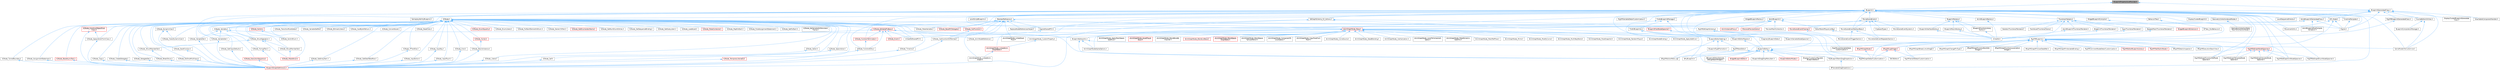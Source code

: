 digraph "BlueprintPropertyGuidProvider.h"
{
 // INTERACTIVE_SVG=YES
 // LATEX_PDF_SIZE
  bgcolor="transparent";
  edge [fontname=Helvetica,fontsize=10,labelfontname=Helvetica,labelfontsize=10];
  node [fontname=Helvetica,fontsize=10,shape=box,height=0.2,width=0.4];
  Node1 [id="Node000001",label="BlueprintPropertyGuidProvider.h",height=0.2,width=0.4,color="gray40", fillcolor="grey60", style="filled", fontcolor="black",tooltip=" "];
  Node1 -> Node2 [id="edge1_Node000001_Node000002",dir="back",color="steelblue1",style="solid",tooltip=" "];
  Node2 [id="Node000002",label="Blueprint.h",height=0.2,width=0.4,color="grey40", fillcolor="white", style="filled",URL="$d8/d4d/Blueprint_8h.html",tooltip=" "];
  Node2 -> Node3 [id="edge2_Node000002_Node000003",dir="back",color="steelblue1",style="solid",tooltip=" "];
  Node3 [id="Node000003",label="AnimBlueprint.h",height=0.2,width=0.4,color="grey40", fillcolor="white", style="filled",URL="$dc/d30/AnimBlueprint_8h.html",tooltip=" "];
  Node3 -> Node4 [id="edge3_Node000003_Node000004",dir="back",color="steelblue1",style="solid",tooltip=" "];
  Node4 [id="Node000004",label="AnimGraphNode_Base.h",height=0.2,width=0.4,color="red", fillcolor="#FFF0F0", style="filled",URL="$d0/dfb/AnimGraphNode__Base_8h.html",tooltip=" "];
  Node4 -> Node5 [id="edge4_Node000004_Node000005",dir="back",color="steelblue1",style="solid",tooltip=" "];
  Node5 [id="Node000005",label="AnimGraphNodeAlphaOptions.h",height=0.2,width=0.4,color="grey40", fillcolor="white", style="filled",URL="$d6/df6/AnimGraphNodeAlphaOptions_8h.html",tooltip=" "];
  Node4 -> Node6 [id="edge5_Node000004_Node000006",dir="back",color="steelblue1",style="solid",tooltip=" "];
  Node6 [id="Node000006",label="AnimGraphNodeBinding.h",height=0.2,width=0.4,color="grey40", fillcolor="white", style="filled",URL="$d6/d3b/AnimGraphNodeBinding_8h.html",tooltip=" "];
  Node4 -> Node7 [id="edge6_Node000004_Node000007",dir="back",color="steelblue1",style="solid",tooltip=" "];
  Node7 [id="Node000007",label="AnimGraphNode_ApplyAdditive.h",height=0.2,width=0.4,color="grey40", fillcolor="white", style="filled",URL="$da/d67/AnimGraphNode__ApplyAdditive_8h.html",tooltip=" "];
  Node4 -> Node8 [id="edge7_Node000004_Node000008",dir="back",color="steelblue1",style="solid",tooltip=" "];
  Node8 [id="Node000008",label="AnimGraphNode_ApplyMeshSpace\lAdditive.h",height=0.2,width=0.4,color="grey40", fillcolor="white", style="filled",URL="$dd/dc4/AnimGraphNode__ApplyMeshSpaceAdditive_8h.html",tooltip=" "];
  Node4 -> Node9 [id="edge8_Node000004_Node000009",dir="back",color="steelblue1",style="solid",tooltip=" "];
  Node9 [id="Node000009",label="AnimGraphNode_AssetPlayer\lBase.h",height=0.2,width=0.4,color="red", fillcolor="#FFF0F0", style="filled",URL="$d1/d4f/AnimGraphNode__AssetPlayerBase_8h.html",tooltip=" "];
  Node4 -> Node21 [id="edge9_Node000004_Node000021",dir="back",color="steelblue1",style="solid",tooltip=" "];
  Node21 [id="Node000021",label="AnimGraphNode_BlendBoneBy\lChannel.h",height=0.2,width=0.4,color="grey40", fillcolor="white", style="filled",URL="$de/da9/AnimGraphNode__BlendBoneByChannel_8h.html",tooltip=" "];
  Node4 -> Node22 [id="edge10_Node000004_Node000022",dir="back",color="steelblue1",style="solid",tooltip=" "];
  Node22 [id="Node000022",label="AnimGraphNode_BlendListBase.h",height=0.2,width=0.4,color="red", fillcolor="#FFF0F0", style="filled",URL="$d7/d20/AnimGraphNode__BlendListBase_8h.html",tooltip=" "];
  Node4 -> Node27 [id="edge11_Node000004_Node000027",dir="back",color="steelblue1",style="solid",tooltip=" "];
  Node27 [id="Node000027",label="AnimGraphNode_BlendSpace\lGraphBase.h",height=0.2,width=0.4,color="red", fillcolor="#FFF0F0", style="filled",URL="$d6/d44/AnimGraphNode__BlendSpaceGraphBase_8h.html",tooltip=" "];
  Node4 -> Node30 [id="edge12_Node000004_Node000030",dir="back",color="steelblue1",style="solid",tooltip=" "];
  Node30 [id="Node000030",label="AnimGraphNode_BlendSpace\lSampleResult.h",height=0.2,width=0.4,color="grey40", fillcolor="white", style="filled",URL="$de/df8/AnimGraphNode__BlendSpaceSampleResult_8h.html",tooltip=" "];
  Node4 -> Node31 [id="edge13_Node000004_Node000031",dir="back",color="steelblue1",style="solid",tooltip=" "];
  Node31 [id="Node000031",label="AnimGraphNode_ComponentTo\lLocalSpace.h",height=0.2,width=0.4,color="grey40", fillcolor="white", style="filled",URL="$d1/d3f/AnimGraphNode__ComponentToLocalSpace_8h.html",tooltip=" "];
  Node4 -> Node32 [id="edge14_Node000004_Node000032",dir="back",color="steelblue1",style="solid",tooltip=" "];
  Node32 [id="Node000032",label="AnimGraphNode_CopyPoseFrom\lMesh.h",height=0.2,width=0.4,color="grey40", fillcolor="white", style="filled",URL="$d6/d71/AnimGraphNode__CopyPoseFromMesh_8h.html",tooltip=" "];
  Node4 -> Node33 [id="edge15_Node000004_Node000033",dir="back",color="steelblue1",style="solid",tooltip=" "];
  Node33 [id="Node000033",label="AnimGraphNode_CurveSource.h",height=0.2,width=0.4,color="grey40", fillcolor="white", style="filled",URL="$dc/de5/AnimGraphNode__CurveSource_8h.html",tooltip=" "];
  Node4 -> Node34 [id="edge16_Node000004_Node000034",dir="back",color="steelblue1",style="solid",tooltip=" "];
  Node34 [id="Node000034",label="AnimGraphNode_CustomProperty.h",height=0.2,width=0.4,color="grey40", fillcolor="white", style="filled",URL="$d8/d3f/AnimGraphNode__CustomProperty_8h.html",tooltip=" "];
  Node34 -> Node35 [id="edge17_Node000034_Node000035",dir="back",color="steelblue1",style="solid",tooltip=" "];
  Node35 [id="Node000035",label="AnimGraphNode_LinkedAnim\lGraphBase.h",height=0.2,width=0.4,color="red", fillcolor="#FFF0F0", style="filled",URL="$d5/de1/AnimGraphNode__LinkedAnimGraphBase_8h.html",tooltip=" "];
  Node35 -> Node36 [id="edge18_Node000035_Node000036",dir="back",color="steelblue1",style="solid",tooltip=" "];
  Node36 [id="Node000036",label="AnimGraphNode_LinkedAnim\lGraph.h",height=0.2,width=0.4,color="grey40", fillcolor="white", style="filled",URL="$da/dd5/AnimGraphNode__LinkedAnimGraph_8h.html",tooltip=" "];
  Node4 -> Node38 [id="edge19_Node000004_Node000038",dir="back",color="steelblue1",style="solid",tooltip=" "];
  Node38 [id="Node000038",label="AnimGraphNode_DeadBlending.h",height=0.2,width=0.4,color="grey40", fillcolor="white", style="filled",URL="$d8/d73/AnimGraphNode__DeadBlending_8h.html",tooltip=" "];
  Node4 -> Node39 [id="edge20_Node000004_Node000039",dir="back",color="steelblue1",style="solid",tooltip=" "];
  Node39 [id="Node000039",label="AnimGraphNode_Inertialization.h",height=0.2,width=0.4,color="grey40", fillcolor="white", style="filled",URL="$d7/d66/AnimGraphNode__Inertialization_8h.html",tooltip=" "];
  Node4 -> Node40 [id="edge21_Node000004_Node000040",dir="back",color="steelblue1",style="solid",tooltip=" "];
  Node40 [id="Node000040",label="AnimGraphNode_LinkedInput\lPose.h",height=0.2,width=0.4,color="grey40", fillcolor="white", style="filled",URL="$d7/d8c/AnimGraphNode__LinkedInputPose_8h.html",tooltip=" "];
  Node4 -> Node41 [id="edge22_Node000004_Node000041",dir="back",color="steelblue1",style="solid",tooltip=" "];
  Node41 [id="Node000041",label="AnimGraphNode_LocalToComponent\lSpace.h",height=0.2,width=0.4,color="grey40", fillcolor="white", style="filled",URL="$d6/d01/AnimGraphNode__LocalToComponentSpace_8h.html",tooltip=" "];
  Node4 -> Node42 [id="edge23_Node000004_Node000042",dir="back",color="steelblue1",style="solid",tooltip=" "];
  Node42 [id="Node000042",label="AnimGraphNode_MakeDynamic\lAdditive.h",height=0.2,width=0.4,color="grey40", fillcolor="white", style="filled",URL="$d4/dc9/AnimGraphNode__MakeDynamicAdditive_8h.html",tooltip=" "];
  Node4 -> Node43 [id="edge24_Node000004_Node000043",dir="back",color="steelblue1",style="solid",tooltip=" "];
  Node43 [id="Node000043",label="AnimGraphNode_MeshRefPose.h",height=0.2,width=0.4,color="grey40", fillcolor="white", style="filled",URL="$d3/d58/AnimGraphNode__MeshRefPose_8h.html",tooltip=" "];
  Node4 -> Node44 [id="edge25_Node000004_Node000044",dir="back",color="steelblue1",style="solid",tooltip=" "];
  Node44 [id="Node000044",label="AnimGraphNode_Mirror.h",height=0.2,width=0.4,color="grey40", fillcolor="white", style="filled",URL="$de/d96/AnimGraphNode__Mirror_8h.html",tooltip=" "];
  Node4 -> Node45 [id="edge26_Node000004_Node000045",dir="back",color="steelblue1",style="solid",tooltip=" "];
  Node45 [id="Node000045",label="AnimGraphNode_ModifyCurve.h",height=0.2,width=0.4,color="grey40", fillcolor="white", style="filled",URL="$d5/d09/AnimGraphNode__ModifyCurve_8h.html",tooltip=" "];
  Node4 -> Node46 [id="edge27_Node000004_Node000046",dir="back",color="steelblue1",style="solid",tooltip=" "];
  Node46 [id="Node000046",label="AnimGraphNode_MultiWayBlend.h",height=0.2,width=0.4,color="grey40", fillcolor="white", style="filled",URL="$dd/dcb/AnimGraphNode__MultiWayBlend_8h.html",tooltip=" "];
  Node4 -> Node47 [id="edge28_Node000004_Node000047",dir="back",color="steelblue1",style="solid",tooltip=" "];
  Node47 [id="Node000047",label="AnimGraphNode_PoseSnapshot.h",height=0.2,width=0.4,color="grey40", fillcolor="white", style="filled",URL="$d1/d92/AnimGraphNode__PoseSnapshot_8h.html",tooltip=" "];
  Node4 -> Node48 [id="edge29_Node000004_Node000048",dir="back",color="steelblue1",style="solid",tooltip=" "];
  Node48 [id="Node000048",label="AnimGraphNode_RandomPlayer.h",height=0.2,width=0.4,color="grey40", fillcolor="white", style="filled",URL="$dc/d48/AnimGraphNode__RandomPlayer_8h.html",tooltip=" "];
  Node4 -> Node95 [id="edge30_Node000004_Node000095",dir="back",color="steelblue1",style="solid",tooltip=" "];
  Node95 [id="Node000095",label="K2Node_AnimNodeReference.h",height=0.2,width=0.4,color="grey40", fillcolor="white", style="filled",URL="$d2/d81/K2Node__AnimNodeReference_8h.html",tooltip=" "];
  Node3 -> Node96 [id="edge31_Node000003_Node000096",dir="back",color="steelblue1",style="solid",tooltip=" "];
  Node96 [id="Node000096",label="AnimInstanceProxy.h",height=0.2,width=0.4,color="red", fillcolor="#FFF0F0", style="filled",URL="$d6/d6e/AnimInstanceProxy_8h.html",tooltip=" "];
  Node3 -> Node107 [id="edge32_Node000003_Node000107",dir="back",color="steelblue1",style="solid",tooltip=" "];
  Node107 [id="Node000107",label="EditorParentPlayerListObj.h",height=0.2,width=0.4,color="grey40", fillcolor="white", style="filled",URL="$df/d59/EditorParentPlayerListObj_8h.html",tooltip=" "];
  Node107 -> Node108 [id="edge33_Node000107_Node000108",dir="back",color="steelblue1",style="solid",tooltip=" "];
  Node108 [id="Node000108",label="UnrealEd.h",height=0.2,width=0.4,color="grey40", fillcolor="white", style="filled",URL="$d2/d5f/UnrealEd_8h.html",tooltip=" "];
  Node3 -> Node109 [id="edge34_Node000003_Node000109",dir="back",color="steelblue1",style="solid",tooltip=" "];
  Node109 [id="Node000109",label="Engine.h",height=0.2,width=0.4,color="grey40", fillcolor="white", style="filled",URL="$d1/d34/Public_2Engine_8h.html",tooltip=" "];
  Node3 -> Node110 [id="edge35_Node000003_Node000110",dir="back",color="steelblue1",style="solid",tooltip=" "];
  Node110 [id="Node000110",label="EngineSharedPCH.h",height=0.2,width=0.4,color="grey40", fillcolor="white", style="filled",URL="$dc/dbb/EngineSharedPCH_8h.html",tooltip=" "];
  Node110 -> Node111 [id="edge36_Node000110_Node000111",dir="back",color="steelblue1",style="solid",tooltip=" "];
  Node111 [id="Node000111",label="UnrealEdSharedPCH.h",height=0.2,width=0.4,color="grey40", fillcolor="white", style="filled",URL="$d1/de6/UnrealEdSharedPCH_8h.html",tooltip=" "];
  Node3 -> Node112 [id="edge37_Node000003_Node000112",dir="back",color="steelblue1",style="solid",tooltip=" "];
  Node112 [id="Node000112",label="IPersonaPreviewScene.h",height=0.2,width=0.4,color="red", fillcolor="#FFF0F0", style="filled",URL="$d0/d57/IPersonaPreviewScene_8h.html",tooltip=" "];
  Node3 -> Node115 [id="edge38_Node000003_Node000115",dir="back",color="steelblue1",style="solid",tooltip=" "];
  Node115 [id="Node000115",label="PreviewMeshCollection.h",height=0.2,width=0.4,color="grey40", fillcolor="white", style="filled",URL="$dc/d45/PreviewMeshCollection_8h.html",tooltip=" "];
  Node2 -> Node116 [id="edge39_Node000002_Node000116",dir="back",color="steelblue1",style="solid",tooltip=" "];
  Node116 [id="Node000116",label="AnimBlueprintFactory.h",height=0.2,width=0.4,color="grey40", fillcolor="white", style="filled",URL="$dc/d70/AnimBlueprintFactory_8h.html",tooltip=" "];
  Node116 -> Node108 [id="edge40_Node000116_Node000108",dir="back",color="steelblue1",style="solid",tooltip=" "];
  Node2 -> Node117 [id="edge41_Node000002_Node000117",dir="back",color="steelblue1",style="solid",tooltip=" "];
  Node117 [id="Node000117",label="BPVariableDragDropAction.h",height=0.2,width=0.4,color="grey40", fillcolor="white", style="filled",URL="$dd/d23/BPVariableDragDropAction_8h.html",tooltip=" "];
  Node2 -> Node118 [id="edge42_Node000002_Node000118",dir="back",color="steelblue1",style="solid",tooltip=" "];
  Node118 [id="Node000118",label="BehaviorTree.h",height=0.2,width=0.4,color="grey40", fillcolor="white", style="filled",URL="$db/db6/BehaviorTree_8h.html",tooltip=" "];
  Node118 -> Node119 [id="edge43_Node000118_Node000119",dir="back",color="steelblue1",style="solid",tooltip=" "];
  Node119 [id="Node000119",label="BTTask_RunBehavior.h",height=0.2,width=0.4,color="grey40", fillcolor="white", style="filled",URL="$df/def/BTTask__RunBehavior_8h.html",tooltip=" "];
  Node2 -> Node120 [id="edge44_Node000002_Node000120",dir="back",color="steelblue1",style="solid",tooltip=" "];
  Node120 [id="Node000120",label="BlueprintEditor.h",height=0.2,width=0.4,color="grey40", fillcolor="white", style="filled",URL="$df/d7d/BlueprintEditor_8h.html",tooltip=" "];
  Node120 -> Node117 [id="edge45_Node000120_Node000117",dir="back",color="steelblue1",style="solid",tooltip=" "];
  Node120 -> Node121 [id="edge46_Node000120_Node000121",dir="back",color="steelblue1",style="solid",tooltip=" "];
  Node121 [id="Node000121",label="BlueprintDragDropMenuItem.h",height=0.2,width=0.4,color="grey40", fillcolor="white", style="filled",URL="$dc/deb/BlueprintDragDropMenuItem_8h.html",tooltip=" "];
  Node120 -> Node122 [id="edge47_Node000120_Node000122",dir="back",color="steelblue1",style="solid",tooltip=" "];
  Node122 [id="Node000122",label="BlueprintEditorModes.h",height=0.2,width=0.4,color="red", fillcolor="#FFF0F0", style="filled",URL="$d9/d70/BlueprintEditorModes_8h.html",tooltip=" "];
  Node120 -> Node124 [id="edge48_Node000120_Node000124",dir="back",color="steelblue1",style="solid",tooltip=" "];
  Node124 [id="Node000124",label="IDisplayClusterConfigurator\lBlueprintEditor.h",height=0.2,width=0.4,color="grey40", fillcolor="white", style="filled",URL="$dd/d4b/IDisplayClusterConfiguratorBlueprintEditor_8h.html",tooltip=" "];
  Node120 -> Node125 [id="edge49_Node000120_Node000125",dir="back",color="steelblue1",style="solid",tooltip=" "];
  Node125 [id="Node000125",label="MyBlueprintItemDragDropAction.h",height=0.2,width=0.4,color="grey40", fillcolor="white", style="filled",URL="$da/d11/MyBlueprintItemDragDropAction_8h.html",tooltip=" "];
  Node125 -> Node117 [id="edge50_Node000125_Node000117",dir="back",color="steelblue1",style="solid",tooltip=" "];
  Node120 -> Node126 [id="edge51_Node000120_Node000126",dir="back",color="steelblue1",style="solid",tooltip=" "];
  Node126 [id="Node000126",label="SBlueprintEditorSelected\lDebugObjectWidget.h",height=0.2,width=0.4,color="grey40", fillcolor="white", style="filled",URL="$de/d6c/SBlueprintEditorSelectedDebugObjectWidget_8h.html",tooltip=" "];
  Node120 -> Node127 [id="edge52_Node000120_Node000127",dir="back",color="steelblue1",style="solid",tooltip=" "];
  Node127 [id="Node000127",label="SMyBlueprint.h",height=0.2,width=0.4,color="grey40", fillcolor="white", style="filled",URL="$d3/d34/SMyBlueprint_8h.html",tooltip=" "];
  Node120 -> Node128 [id="edge53_Node000120_Node000128",dir="back",color="steelblue1",style="solid",tooltip=" "];
  Node128 [id="Node000128",label="SSCSEditor.h",height=0.2,width=0.4,color="grey40", fillcolor="white", style="filled",URL="$d0/d2e/SSCSEditor_8h.html",tooltip=" "];
  Node120 -> Node129 [id="edge54_Node000120_Node000129",dir="back",color="steelblue1",style="solid",tooltip=" "];
  Node129 [id="Node000129",label="WidgetBlueprintEditor.h",height=0.2,width=0.4,color="red", fillcolor="#FFF0F0", style="filled",URL="$d6/d04/WidgetBlueprintEditor_8h.html",tooltip=" "];
  Node2 -> Node132 [id="edge55_Node000002_Node000132",dir="back",color="steelblue1",style="solid",tooltip=" "];
  Node132 [id="Node000132",label="BlueprintEditorModule.h",height=0.2,width=0.4,color="grey40", fillcolor="white", style="filled",URL="$df/d39/BlueprintEditorModule_8h.html",tooltip=" "];
  Node132 -> Node120 [id="edge56_Node000132_Node000120",dir="back",color="steelblue1",style="solid",tooltip=" "];
  Node2 -> Node133 [id="edge57_Node000002_Node000133",dir="back",color="steelblue1",style="solid",tooltip=" "];
  Node133 [id="Node000133",label="BlueprintEditorSettings.h",height=0.2,width=0.4,color="grey40", fillcolor="white", style="filled",URL="$d4/dbc/BlueprintEditorSettings_8h.html",tooltip=" "];
  Node133 -> Node134 [id="edge58_Node000133_Node000134",dir="back",color="steelblue1",style="solid",tooltip=" "];
  Node134 [id="Node000134",label="BlueprintTypePromotion.h",height=0.2,width=0.4,color="grey40", fillcolor="white", style="filled",URL="$d2/d23/BlueprintTypePromotion_8h.html",tooltip=" "];
  Node133 -> Node135 [id="edge59_Node000133_Node000135",dir="back",color="steelblue1",style="solid",tooltip=" "];
  Node135 [id="Node000135",label="RigVMNewEditor.h",height=0.2,width=0.4,color="grey40", fillcolor="white", style="filled",URL="$df/dd1/RigVMNewEditor_8h.html",tooltip=" "];
  Node135 -> Node136 [id="edge60_Node000135_Node000136",dir="back",color="steelblue1",style="solid",tooltip=" "];
  Node136 [id="Node000136",label="RigVMGraphDetailCustomization.h",height=0.2,width=0.4,color="grey40", fillcolor="white", style="filled",URL="$da/d8c/RigVMGraphDetailCustomization_8h.html",tooltip=" "];
  Node135 -> Node137 [id="edge61_Node000135_Node000137",dir="back",color="steelblue1",style="solid",tooltip=" "];
  Node137 [id="Node000137",label="SRigVMActionMenu.cpp",height=0.2,width=0.4,color="grey40", fillcolor="white", style="filled",URL="$dc/d4c/SRigVMActionMenu_8cpp.html",tooltip=" "];
  Node133 -> Node137 [id="edge62_Node000133_Node000137",dir="back",color="steelblue1",style="solid",tooltip=" "];
  Node2 -> Node138 [id="edge63_Node000002_Node000138",dir="back",color="steelblue1",style="solid",tooltip=" "];
  Node138 [id="Node000138",label="BlueprintEditorUtils.h",height=0.2,width=0.4,color="grey40", fillcolor="white", style="filled",URL="$d7/d3d/BlueprintEditorUtils_8h.html",tooltip=" "];
  Node138 -> Node5 [id="edge64_Node000138_Node000005",dir="back",color="steelblue1",style="solid",tooltip=" "];
  Node138 -> Node139 [id="edge65_Node000138_Node000139",dir="back",color="steelblue1",style="solid",tooltip=" "];
  Node139 [id="Node000139",label="GameModeInfoCustomizer.h",height=0.2,width=0.4,color="grey40", fillcolor="white", style="filled",URL="$d5/df3/GameModeInfoCustomizer_8h.html",tooltip=" "];
  Node138 -> Node137 [id="edge66_Node000138_Node000137",dir="back",color="steelblue1",style="solid",tooltip=" "];
  Node2 -> Node140 [id="edge67_Node000002_Node000140",dir="back",color="steelblue1",style="solid",tooltip=" "];
  Node140 [id="Node000140",label="BlueprintFactory.h",height=0.2,width=0.4,color="grey40", fillcolor="white", style="filled",URL="$dd/d80/BlueprintFactory_8h.html",tooltip=" "];
  Node140 -> Node141 [id="edge68_Node000140_Node000141",dir="back",color="steelblue1",style="solid",tooltip=" "];
  Node141 [id="Node000141",label="BlueprintFunctionLibrary\lFactory.h",height=0.2,width=0.4,color="grey40", fillcolor="white", style="filled",URL="$d2/d9c/BlueprintFunctionLibraryFactory_8h.html",tooltip=" "];
  Node141 -> Node108 [id="edge69_Node000141_Node000108",dir="back",color="steelblue1",style="solid",tooltip=" "];
  Node140 -> Node142 [id="edge70_Node000140_Node000142",dir="back",color="steelblue1",style="solid",tooltip=" "];
  Node142 [id="Node000142",label="BlueprintInterfaceFactory.h",height=0.2,width=0.4,color="grey40", fillcolor="white", style="filled",URL="$d0/de3/BlueprintInterfaceFactory_8h.html",tooltip=" "];
  Node142 -> Node108 [id="edge71_Node000142_Node000108",dir="back",color="steelblue1",style="solid",tooltip=" "];
  Node140 -> Node143 [id="edge72_Node000140_Node000143",dir="back",color="steelblue1",style="solid",tooltip=" "];
  Node143 [id="Node000143",label="BlueprintMacroFactory.h",height=0.2,width=0.4,color="grey40", fillcolor="white", style="filled",URL="$db/d97/BlueprintMacroFactory_8h.html",tooltip=" "];
  Node143 -> Node108 [id="edge73_Node000143_Node000108",dir="back",color="steelblue1",style="solid",tooltip=" "];
  Node140 -> Node108 [id="edge74_Node000140_Node000108",dir="back",color="steelblue1",style="solid",tooltip=" "];
  Node2 -> Node144 [id="edge75_Node000002_Node000144",dir="back",color="steelblue1",style="solid",tooltip=" "];
  Node144 [id="Node000144",label="BlueprintVariableNodeSpawner.h",height=0.2,width=0.4,color="grey40", fillcolor="white", style="filled",URL="$db/dba/BlueprintVariableNodeSpawner_8h.html",tooltip=" "];
  Node2 -> Node145 [id="edge76_Node000002_Node000145",dir="back",color="steelblue1",style="solid",tooltip=" "];
  Node145 [id="Node000145",label="DisplayClusterBlueprint.h",height=0.2,width=0.4,color="grey40", fillcolor="white", style="filled",URL="$d0/d44/DisplayClusterBlueprint_8h.html",tooltip=" "];
  Node2 -> Node146 [id="edge77_Node000002_Node000146",dir="back",color="steelblue1",style="solid",tooltip=" "];
  Node146 [id="Node000146",label="EdGraphSchema_K2_Actions.h",height=0.2,width=0.4,color="grey40", fillcolor="white", style="filled",URL="$d8/d9c/EdGraphSchema__K2__Actions_8h.html",tooltip=" "];
  Node146 -> Node35 [id="edge78_Node000146_Node000035",dir="back",color="steelblue1",style="solid",tooltip=" "];
  Node146 -> Node147 [id="edge79_Node000146_Node000147",dir="back",color="steelblue1",style="solid",tooltip=" "];
  Node147 [id="Node000147",label="BlueprintGraphDefinitions.h",height=0.2,width=0.4,color="red", fillcolor="#FFF0F0", style="filled",URL="$d7/d5e/BlueprintGraphDefinitions_8h.html",tooltip=" "];
  Node146 -> Node149 [id="edge80_Node000146_Node000149",dir="back",color="steelblue1",style="solid",tooltip=" "];
  Node149 [id="Node000149",label="RigVMEdGraphSchema.h",height=0.2,width=0.4,color="grey40", fillcolor="white", style="filled",URL="$dc/de3/RigVMEdGraphSchema_8h.html",tooltip=" "];
  Node149 -> Node150 [id="edge81_Node000149_Node000150",dir="back",color="steelblue1",style="solid",tooltip=" "];
  Node150 [id="Node000150",label="RigVMBlueprint.h",height=0.2,width=0.4,color="grey40", fillcolor="white", style="filled",URL="$df/d44/RigVMBlueprint_8h.html",tooltip=" "];
  Node150 -> Node151 [id="edge82_Node000150_Node000151",dir="back",color="steelblue1",style="solid",tooltip=" "];
  Node151 [id="Node000151",label="RigVMCommentNodeDetailCustomization.h",height=0.2,width=0.4,color="grey40", fillcolor="white", style="filled",URL="$de/ddb/RigVMCommentNodeDetailCustomization_8h.html",tooltip=" "];
  Node150 -> Node152 [id="edge83_Node000150_Node000152",dir="back",color="steelblue1",style="solid",tooltip=" "];
  Node152 [id="Node000152",label="RigVMEdGraphFunctionRefNode\lSpawner.h",height=0.2,width=0.4,color="grey40", fillcolor="white", style="filled",URL="$d3/d16/RigVMEdGraphFunctionRefNodeSpawner_8h.html",tooltip=" "];
  Node150 -> Node153 [id="edge84_Node000150_Node000153",dir="back",color="steelblue1",style="solid",tooltip=" "];
  Node153 [id="Node000153",label="RigVMEdGraphNodeSpawner.h",height=0.2,width=0.4,color="red", fillcolor="#FFF0F0", style="filled",URL="$d4/d8b/RigVMEdGraphNodeSpawner_8h.html",tooltip=" "];
  Node153 -> Node154 [id="edge85_Node000153_Node000154",dir="back",color="steelblue1",style="solid",tooltip=" "];
  Node154 [id="Node000154",label="RigVMEdGraphEnumNodeSpawner.h",height=0.2,width=0.4,color="grey40", fillcolor="white", style="filled",URL="$d3/dfd/RigVMEdGraphEnumNodeSpawner_8h.html",tooltip=" "];
  Node153 -> Node152 [id="edge86_Node000153_Node000152",dir="back",color="steelblue1",style="solid",tooltip=" "];
  Node153 -> Node156 [id="edge87_Node000153_Node000156",dir="back",color="steelblue1",style="solid",tooltip=" "];
  Node156 [id="Node000156",label="RigVMEdGraphTemplateNode\lSpawner.h",height=0.2,width=0.4,color="grey40", fillcolor="white", style="filled",URL="$d9/d6c/RigVMEdGraphTemplateNodeSpawner_8h.html",tooltip=" "];
  Node153 -> Node157 [id="edge88_Node000153_Node000157",dir="back",color="steelblue1",style="solid",tooltip=" "];
  Node157 [id="Node000157",label="RigVMEdGraphUnitNodeSpawner.h",height=0.2,width=0.4,color="grey40", fillcolor="white", style="filled",URL="$d3/d6b/RigVMEdGraphUnitNodeSpawner_8h.html",tooltip=" "];
  Node153 -> Node158 [id="edge89_Node000153_Node000158",dir="back",color="steelblue1",style="solid",tooltip=" "];
  Node158 [id="Node000158",label="RigVMEdGraphVariableNode\lSpawner.h",height=0.2,width=0.4,color="grey40", fillcolor="white", style="filled",URL="$d0/d83/RigVMEdGraphVariableNodeSpawner_8h.html",tooltip=" "];
  Node150 -> Node157 [id="edge90_Node000150_Node000157",dir="back",color="steelblue1",style="solid",tooltip=" "];
  Node150 -> Node159 [id="edge91_Node000150_Node000159",dir="back",color="steelblue1",style="solid",tooltip=" "];
  Node159 [id="Node000159",label="RigVMEditorBlueprintLibrary.h",height=0.2,width=0.4,color="red", fillcolor="#FFF0F0", style="filled",URL="$d9/d31/RigVMEditorBlueprintLibrary_8h.html",tooltip=" "];
  Node150 -> Node136 [id="edge92_Node000150_Node000136",dir="back",color="steelblue1",style="solid",tooltip=" "];
  Node150 -> Node161 [id="edge93_Node000150_Node000161",dir="back",color="steelblue1",style="solid",tooltip=" "];
  Node161 [id="Node000161",label="RigVMLocalVariableDetail\lCustomization.h",height=0.2,width=0.4,color="grey40", fillcolor="white", style="filled",URL="$de/de8/RigVMLocalVariableDetailCustomization_8h.html",tooltip=" "];
  Node150 -> Node162 [id="edge94_Node000150_Node000162",dir="back",color="steelblue1",style="solid",tooltip=" "];
  Node162 [id="Node000162",label="RigVMTreeToolkitNode.h",height=0.2,width=0.4,color="red", fillcolor="#FFF0F0", style="filled",URL="$dc/d84/RigVMTreeToolkitNode_8h.html",tooltip=" "];
  Node150 -> Node167 [id="edge95_Node000150_Node000167",dir="back",color="steelblue1",style="solid",tooltip=" "];
  Node167 [id="Node000167",label="RigVMVariantDetailCustomization.h",height=0.2,width=0.4,color="grey40", fillcolor="white", style="filled",URL="$d2/db8/RigVMVariantDetailCustomization_8h.html",tooltip=" "];
  Node150 -> Node137 [id="edge96_Node000150_Node000137",dir="back",color="steelblue1",style="solid",tooltip=" "];
  Node150 -> Node168 [id="edge97_Node000150_Node000168",dir="back",color="steelblue1",style="solid",tooltip=" "];
  Node168 [id="Node000168",label="SRigVMDetailsInspector.h",height=0.2,width=0.4,color="grey40", fillcolor="white", style="filled",URL="$df/dfb/SRigVMDetailsInspector_8h.html",tooltip=" "];
  Node150 -> Node169 [id="edge98_Node000150_Node000169",dir="back",color="steelblue1",style="solid",tooltip=" "];
  Node169 [id="Node000169",label="SRigVMExecutionStackView.h",height=0.2,width=0.4,color="grey40", fillcolor="white", style="filled",URL="$d9/d2b/SRigVMExecutionStackView_8h.html",tooltip=" "];
  Node150 -> Node170 [id="edge99_Node000150_Node000170",dir="back",color="steelblue1",style="solid",tooltip=" "];
  Node170 [id="Node000170",label="SRigVMGraphBreakLinksWidget.h",height=0.2,width=0.4,color="grey40", fillcolor="white", style="filled",URL="$d8/d4a/SRigVMGraphBreakLinksWidget_8h.html",tooltip=" "];
  Node150 -> Node171 [id="edge100_Node000150_Node000171",dir="back",color="steelblue1",style="solid",tooltip=" "];
  Node171 [id="Node000171",label="SRigVMGraphChangePinType.h",height=0.2,width=0.4,color="grey40", fillcolor="white", style="filled",URL="$d4/da7/SRigVMGraphChangePinType_8h.html",tooltip=" "];
  Node150 -> Node172 [id="edge101_Node000150_Node000172",dir="back",color="steelblue1",style="solid",tooltip=" "];
  Node172 [id="Node000172",label="SRigVMGraphFunctionBulkEdit\lWidget.h",height=0.2,width=0.4,color="grey40", fillcolor="white", style="filled",URL="$db/dbf/SRigVMGraphFunctionBulkEditWidget_8h.html",tooltip=" "];
  Node150 -> Node173 [id="edge102_Node000150_Node000173",dir="back",color="steelblue1",style="solid",tooltip=" "];
  Node173 [id="Node000173",label="SRigVMGraphFunctionLocalization\lWidget.h",height=0.2,width=0.4,color="grey40", fillcolor="white", style="filled",URL="$dd/d59/SRigVMGraphFunctionLocalizationWidget_8h.html",tooltip=" "];
  Node150 -> Node174 [id="edge103_Node000150_Node000174",dir="back",color="steelblue1",style="solid",tooltip=" "];
  Node174 [id="Node000174",label="SRigVMGraphNode.h",height=0.2,width=0.4,color="red", fillcolor="#FFF0F0", style="filled",URL="$d0/d1e/SRigVMGraphNode_8h.html",tooltip=" "];
  Node174 -> Node136 [id="edge104_Node000174_Node000136",dir="back",color="steelblue1",style="solid",tooltip=" "];
  Node150 -> Node176 [id="edge105_Node000150_Node000176",dir="back",color="steelblue1",style="solid",tooltip=" "];
  Node176 [id="Node000176",label="SRigVMGraphPinUserDataPath.h",height=0.2,width=0.4,color="grey40", fillcolor="white", style="filled",URL="$d5/d31/SRigVMGraphPinUserDataPath_8h.html",tooltip=" "];
  Node150 -> Node177 [id="edge106_Node000150_Node000177",dir="back",color="steelblue1",style="solid",tooltip=" "];
  Node177 [id="Node000177",label="SRigVMGraphPinVariableBinding.h",height=0.2,width=0.4,color="grey40", fillcolor="white", style="filled",URL="$db/dca/SRigVMGraphPinVariableBinding_8h.html",tooltip=" "];
  Node150 -> Node178 [id="edge107_Node000150_Node000178",dir="back",color="steelblue1",style="solid",tooltip=" "];
  Node178 [id="Node000178",label="SRigVMLogWidget.h",height=0.2,width=0.4,color="red", fillcolor="#FFF0F0", style="filled",URL="$d9/dab/SRigVMLogWidget_8h.html",tooltip=" "];
  Node178 -> Node136 [id="edge108_Node000178_Node000136",dir="back",color="steelblue1",style="solid",tooltip=" "];
  Node178 -> Node167 [id="edge109_Node000178_Node000167",dir="back",color="steelblue1",style="solid",tooltip=" "];
  Node149 -> Node136 [id="edge110_Node000149_Node000136",dir="back",color="steelblue1",style="solid",tooltip=" "];
  Node149 -> Node161 [id="edge111_Node000149_Node000161",dir="back",color="steelblue1",style="solid",tooltip=" "];
  Node146 -> Node127 [id="edge112_Node000146_Node000127",dir="back",color="steelblue1",style="solid",tooltip=" "];
  Node2 -> Node109 [id="edge113_Node000002_Node000109",dir="back",color="steelblue1",style="solid",tooltip=" "];
  Node2 -> Node110 [id="edge114_Node000002_Node000110",dir="back",color="steelblue1",style="solid",tooltip=" "];
  Node2 -> Node180 [id="edge115_Node000002_Node000180",dir="back",color="steelblue1",style="solid",tooltip=" "];
  Node180 [id="Node000180",label="FindInBlueprintManager.h",height=0.2,width=0.4,color="grey40", fillcolor="white", style="filled",URL="$db/d3b/FindInBlueprintManager_8h.html",tooltip=" "];
  Node180 -> Node181 [id="edge116_Node000180_Node000181",dir="back",color="steelblue1",style="solid",tooltip=" "];
  Node181 [id="Node000181",label="FindInBlueprints.h",height=0.2,width=0.4,color="grey40", fillcolor="white", style="filled",URL="$d0/d27/FindInBlueprints_8h.html",tooltip=" "];
  Node181 -> Node120 [id="edge117_Node000181_Node000120",dir="back",color="steelblue1",style="solid",tooltip=" "];
  Node181 -> Node133 [id="edge118_Node000181_Node000133",dir="back",color="steelblue1",style="solid",tooltip=" "];
  Node181 -> Node182 [id="edge119_Node000181_Node000182",dir="back",color="steelblue1",style="solid",tooltip=" "];
  Node182 [id="Node000182",label="ImaginaryBlueprintData.h",height=0.2,width=0.4,color="grey40", fillcolor="white", style="filled",URL="$d9/d16/ImaginaryBlueprintData_8h.html",tooltip=" "];
  Node180 -> Node182 [id="edge120_Node000180_Node000182",dir="back",color="steelblue1",style="solid",tooltip=" "];
  Node180 -> Node183 [id="edge121_Node000180_Node000183",dir="back",color="steelblue1",style="solid",tooltip=" "];
  Node183 [id="Node000183",label="ReplaceNodeReferencesHelper.h",height=0.2,width=0.4,color="grey40", fillcolor="white", style="filled",URL="$de/d84/ReplaceNodeReferencesHelper_8h.html",tooltip=" "];
  Node2 -> Node139 [id="edge122_Node000002_Node000139",dir="back",color="steelblue1",style="solid",tooltip=" "];
  Node2 -> Node184 [id="edge123_Node000002_Node000184",dir="back",color="steelblue1",style="solid",tooltip=" "];
  Node184 [id="Node000184",label="GameplayAbilityBlueprint.h",height=0.2,width=0.4,color="grey40", fillcolor="white", style="filled",URL="$d2/d20/GameplayAbilityBlueprint_8h.html",tooltip=" "];
  Node2 -> Node185 [id="edge124_Node000002_Node000185",dir="back",color="steelblue1",style="solid",tooltip=" "];
  Node185 [id="Node000185",label="GeometryCollectionAssetNodes.h",height=0.2,width=0.4,color="grey40", fillcolor="white", style="filled",URL="$da/da1/GeometryCollectionAssetNodes_8h.html",tooltip=" "];
  Node185 -> Node186 [id="edge125_Node000185_Node000186",dir="back",color="steelblue1",style="solid",tooltip=" "];
  Node186 [id="Node000186",label="GeometryCollectionStatic\lMeshToCollectionNode.h",height=0.2,width=0.4,color="grey40", fillcolor="white", style="filled",URL="$d4/d05/GeometryCollectionStaticMeshToCollectionNode_8h.html",tooltip=" "];
  Node2 -> Node187 [id="edge126_Node000002_Node000187",dir="back",color="steelblue1",style="solid",tooltip=" "];
  Node187 [id="Node000187",label="K2Node.h",height=0.2,width=0.4,color="grey40", fillcolor="white", style="filled",URL="$d5/d94/K2Node_8h.html",tooltip=" "];
  Node187 -> Node4 [id="edge127_Node000187_Node000004",dir="back",color="steelblue1",style="solid",tooltip=" "];
  Node187 -> Node188 [id="edge128_Node000187_Node000188",dir="back",color="steelblue1",style="solid",tooltip=" "];
  Node188 [id="Node000188",label="BlueprintFieldNodeSpawner.h",height=0.2,width=0.4,color="red", fillcolor="#FFF0F0", style="filled",URL="$da/d70/BlueprintFieldNodeSpawner_8h.html",tooltip=" "];
  Node188 -> Node144 [id="edge129_Node000188_Node000144",dir="back",color="steelblue1",style="solid",tooltip=" "];
  Node187 -> Node95 [id="edge130_Node000187_Node000095",dir="back",color="steelblue1",style="solid",tooltip=" "];
  Node187 -> Node191 [id="edge131_Node000187_Node000191",dir="back",color="steelblue1",style="solid",tooltip=" "];
  Node191 [id="Node000191",label="K2Node_AssignmentStatement.h",height=0.2,width=0.4,color="grey40", fillcolor="white", style="filled",URL="$d1/d32/K2Node__AssignmentStatement_8h.html",tooltip=" "];
  Node191 -> Node147 [id="edge132_Node000191_Node000147",dir="back",color="steelblue1",style="solid",tooltip=" "];
  Node187 -> Node192 [id="edge133_Node000187_Node000192",dir="back",color="steelblue1",style="solid",tooltip=" "];
  Node192 [id="Node000192",label="K2Node_BaseAsyncTask.h",height=0.2,width=0.4,color="red", fillcolor="#FFF0F0", style="filled",URL="$d5/db7/K2Node__BaseAsyncTask_8h.html",tooltip=" "];
  Node192 -> Node147 [id="edge134_Node000192_Node000147",dir="back",color="steelblue1",style="solid",tooltip=" "];
  Node187 -> Node195 [id="edge135_Node000187_Node000195",dir="back",color="steelblue1",style="solid",tooltip=" "];
  Node195 [id="Node000195",label="K2Node_BaseMCDelegate.h",height=0.2,width=0.4,color="red", fillcolor="#FFF0F0", style="filled",URL="$dd/d9b/K2Node__BaseMCDelegate_8h.html",tooltip=" "];
  Node187 -> Node201 [id="edge136_Node000187_Node000201",dir="back",color="steelblue1",style="solid",tooltip=" "];
  Node201 [id="Node000201",label="K2Node_BitmaskLiteral.h",height=0.2,width=0.4,color="grey40", fillcolor="white", style="filled",URL="$dc/de6/K2Node__BitmaskLiteral_8h.html",tooltip=" "];
  Node187 -> Node202 [id="edge137_Node000187_Node000202",dir="back",color="steelblue1",style="solid",tooltip=" "];
  Node202 [id="Node000202",label="K2Node_BreakStruct.h",height=0.2,width=0.4,color="grey40", fillcolor="white", style="filled",URL="$df/d93/K2Node__BreakStruct_8h.html",tooltip=" "];
  Node202 -> Node147 [id="edge138_Node000202_Node000147",dir="back",color="steelblue1",style="solid",tooltip=" "];
  Node187 -> Node203 [id="edge139_Node000187_Node000203",dir="back",color="steelblue1",style="solid",tooltip=" "];
  Node203 [id="Node000203",label="K2Node_CallFunction.h",height=0.2,width=0.4,color="red", fillcolor="#FFF0F0", style="filled",URL="$d5/d5f/K2Node__CallFunction_8h.html",tooltip=" "];
  Node203 -> Node209 [id="edge140_Node000203_Node000209",dir="back",color="steelblue1",style="solid",tooltip=" "];
  Node209 [id="Node000209",label="K2Node_CallFunctionOnMember.h",height=0.2,width=0.4,color="grey40", fillcolor="white", style="filled",URL="$d8/d2f/K2Node__CallFunctionOnMember_8h.html",tooltip=" "];
  Node209 -> Node147 [id="edge141_Node000209_Node000147",dir="back",color="steelblue1",style="solid",tooltip=" "];
  Node187 -> Node221 [id="edge142_Node000187_Node000221",dir="back",color="steelblue1",style="solid",tooltip=" "];
  Node221 [id="Node000221",label="K2Node_CastByteToEnum.h",height=0.2,width=0.4,color="grey40", fillcolor="white", style="filled",URL="$d7/dcf/K2Node__CastByteToEnum_8h.html",tooltip=" "];
  Node187 -> Node222 [id="edge143_Node000187_Node000222",dir="back",color="steelblue1",style="solid",tooltip=" "];
  Node222 [id="Node000222",label="K2Node_ClassDynamicCast.h",height=0.2,width=0.4,color="grey40", fillcolor="white", style="filled",URL="$d1/d23/K2Node__ClassDynamicCast_8h.html",tooltip=" "];
  Node187 -> Node223 [id="edge144_Node000187_Node000223",dir="back",color="steelblue1",style="solid",tooltip=" "];
  Node223 [id="Node000223",label="K2Node_ConstructObjectFrom\lClass.h",height=0.2,width=0.4,color="red", fillcolor="#FFF0F0", style="filled",URL="$d6/de4/K2Node__ConstructObjectFromClass_8h.html",tooltip=" "];
  Node223 -> Node147 [id="edge145_Node000223_Node000147",dir="back",color="steelblue1",style="solid",tooltip=" "];
  Node223 -> Node226 [id="edge146_Node000223_Node000226",dir="back",color="steelblue1",style="solid",tooltip=" "];
  Node226 [id="Node000226",label="K2Node_SpawnActorFromClass.h",height=0.2,width=0.4,color="grey40", fillcolor="white", style="filled",URL="$dc/d71/K2Node__SpawnActorFromClass_8h.html",tooltip=" "];
  Node226 -> Node147 [id="edge147_Node000226_Node000147",dir="back",color="steelblue1",style="solid",tooltip=" "];
  Node187 -> Node227 [id="edge148_Node000187_Node000227",dir="back",color="steelblue1",style="solid",tooltip=" "];
  Node227 [id="Node000227",label="K2Node_ConvertAsset.h",height=0.2,width=0.4,color="grey40", fillcolor="white", style="filled",URL="$d0/da7/K2Node__ConvertAsset_8h.html",tooltip=" "];
  Node187 -> Node228 [id="edge149_Node000187_Node000228",dir="back",color="steelblue1",style="solid",tooltip=" "];
  Node228 [id="Node000228",label="K2Node_Copy.h",height=0.2,width=0.4,color="grey40", fillcolor="white", style="filled",URL="$d5/dce/K2Node__Copy_8h.html",tooltip=" "];
  Node228 -> Node147 [id="edge150_Node000228_Node000147",dir="back",color="steelblue1",style="solid",tooltip=" "];
  Node187 -> Node229 [id="edge151_Node000187_Node000229",dir="back",color="steelblue1",style="solid",tooltip=" "];
  Node229 [id="Node000229",label="K2Node_CreateDelegate.h",height=0.2,width=0.4,color="grey40", fillcolor="white", style="filled",URL="$d2/d7e/K2Node__CreateDelegate_8h.html",tooltip=" "];
  Node229 -> Node147 [id="edge152_Node000229_Node000147",dir="back",color="steelblue1",style="solid",tooltip=" "];
  Node187 -> Node230 [id="edge153_Node000187_Node000230",dir="back",color="steelblue1",style="solid",tooltip=" "];
  Node230 [id="Node000230",label="K2Node_DeadClass.h",height=0.2,width=0.4,color="grey40", fillcolor="white", style="filled",URL="$df/d0c/K2Node__DeadClass_8h.html",tooltip=" "];
  Node187 -> Node231 [id="edge154_Node000187_Node000231",dir="back",color="steelblue1",style="solid",tooltip=" "];
  Node231 [id="Node000231",label="K2Node_DelegateSet.h",height=0.2,width=0.4,color="grey40", fillcolor="white", style="filled",URL="$d0/d7b/K2Node__DelegateSet_8h.html",tooltip=" "];
  Node231 -> Node147 [id="edge155_Node000231_Node000147",dir="back",color="steelblue1",style="solid",tooltip=" "];
  Node187 -> Node232 [id="edge156_Node000187_Node000232",dir="back",color="steelblue1",style="solid",tooltip=" "];
  Node232 [id="Node000232",label="K2Node_DoOnceMultiInput.h",height=0.2,width=0.4,color="grey40", fillcolor="white", style="filled",URL="$d8/db3/K2Node__DoOnceMultiInput_8h.html",tooltip=" "];
  Node232 -> Node147 [id="edge157_Node000232_Node000147",dir="back",color="steelblue1",style="solid",tooltip=" "];
  Node187 -> Node233 [id="edge158_Node000187_Node000233",dir="back",color="steelblue1",style="solid",tooltip=" "];
  Node233 [id="Node000233",label="K2Node_DynamicCast.h",height=0.2,width=0.4,color="grey40", fillcolor="white", style="filled",URL="$dc/d1c/K2Node__DynamicCast_8h.html",tooltip=" "];
  Node233 -> Node147 [id="edge159_Node000233_Node000147",dir="back",color="steelblue1",style="solid",tooltip=" "];
  Node233 -> Node222 [id="edge160_Node000233_Node000222",dir="back",color="steelblue1",style="solid",tooltip=" "];
  Node187 -> Node234 [id="edge161_Node000187_Node000234",dir="back",color="steelblue1",style="solid",tooltip=" "];
  Node234 [id="Node000234",label="K2Node_EaseFunction.h",height=0.2,width=0.4,color="grey40", fillcolor="white", style="filled",URL="$d7/db4/K2Node__EaseFunction_8h.html",tooltip=" "];
  Node234 -> Node147 [id="edge162_Node000234_Node000147",dir="back",color="steelblue1",style="solid",tooltip=" "];
  Node187 -> Node235 [id="edge163_Node000187_Node000235",dir="back",color="steelblue1",style="solid",tooltip=" "];
  Node235 [id="Node000235",label="K2Node_EditablePinBase.h",height=0.2,width=0.4,color="red", fillcolor="#FFF0F0", style="filled",URL="$dd/d63/K2Node__EditablePinBase_8h.html",tooltip=" "];
  Node235 -> Node132 [id="edge164_Node000235_Node000132",dir="back",color="steelblue1",style="solid",tooltip=" "];
  Node235 -> Node138 [id="edge165_Node000235_Node000138",dir="back",color="steelblue1",style="solid",tooltip=" "];
  Node235 -> Node237 [id="edge166_Node000235_Node000237",dir="back",color="steelblue1",style="solid",tooltip=" "];
  Node237 [id="Node000237",label="K2Node_Event.h",height=0.2,width=0.4,color="red", fillcolor="#FFF0F0", style="filled",URL="$dd/d9e/K2Node__Event_8h.html",tooltip=" "];
  Node235 -> Node251 [id="edge167_Node000235_Node000251",dir="back",color="steelblue1",style="solid",tooltip=" "];
  Node251 [id="Node000251",label="K2Node_FunctionEntry.h",height=0.2,width=0.4,color="grey40", fillcolor="white", style="filled",URL="$d8/d11/K2Node__FunctionEntry_8h.html",tooltip=" "];
  Node251 -> Node147 [id="edge168_Node000251_Node000147",dir="back",color="steelblue1",style="solid",tooltip=" "];
  Node235 -> Node252 [id="edge169_Node000235_Node000252",dir="back",color="steelblue1",style="solid",tooltip=" "];
  Node252 [id="Node000252",label="K2Node_FunctionTerminator.h",height=0.2,width=0.4,color="red", fillcolor="#FFF0F0", style="filled",URL="$df/d4a/K2Node__FunctionTerminator_8h.html",tooltip=" "];
  Node252 -> Node251 [id="edge170_Node000252_Node000251",dir="back",color="steelblue1",style="solid",tooltip=" "];
  Node235 -> Node254 [id="edge171_Node000235_Node000254",dir="back",color="steelblue1",style="solid",tooltip=" "];
  Node254 [id="Node000254",label="K2Node_Tunnel.h",height=0.2,width=0.4,color="red", fillcolor="#FFF0F0", style="filled",URL="$d2/d04/K2Node__Tunnel_8h.html",tooltip=" "];
  Node254 -> Node257 [id="edge172_Node000254_Node000257",dir="back",color="steelblue1",style="solid",tooltip=" "];
  Node257 [id="Node000257",label="K2Node_MacroInstance.h",height=0.2,width=0.4,color="grey40", fillcolor="white", style="filled",URL="$d1/d45/K2Node__MacroInstance_8h.html",tooltip=" "];
  Node257 -> Node147 [id="edge173_Node000257_Node000147",dir="back",color="steelblue1",style="solid",tooltip=" "];
  Node235 -> Node111 [id="edge174_Node000235_Node000111",dir="back",color="steelblue1",style="solid",tooltip=" "];
  Node187 -> Node258 [id="edge175_Node000187_Node000258",dir="back",color="steelblue1",style="solid",tooltip=" "];
  Node258 [id="Node000258",label="K2Node_EnumEquality.h",height=0.2,width=0.4,color="red", fillcolor="#FFF0F0", style="filled",URL="$d4/d88/K2Node__EnumEquality_8h.html",tooltip=" "];
  Node187 -> Node260 [id="edge176_Node000187_Node000260",dir="back",color="steelblue1",style="solid",tooltip=" "];
  Node260 [id="Node000260",label="K2Node_EnumLiteral.h",height=0.2,width=0.4,color="grey40", fillcolor="white", style="filled",URL="$d3/d1c/K2Node__EnumLiteral_8h.html",tooltip=" "];
  Node187 -> Node261 [id="edge177_Node000187_Node000261",dir="back",color="steelblue1",style="solid",tooltip=" "];
  Node261 [id="Node000261",label="K2Node_ExecutionSequence.h",height=0.2,width=0.4,color="red", fillcolor="#FFF0F0", style="filled",URL="$da/d97/K2Node__ExecutionSequence_8h.html",tooltip=" "];
  Node261 -> Node147 [id="edge178_Node000261_Node000147",dir="back",color="steelblue1",style="solid",tooltip=" "];
  Node187 -> Node263 [id="edge179_Node000187_Node000263",dir="back",color="steelblue1",style="solid",tooltip=" "];
  Node263 [id="Node000263",label="K2Node_ForEachElementInEnum.h",height=0.2,width=0.4,color="grey40", fillcolor="white", style="filled",URL="$d2/d15/K2Node__ForEachElementInEnum_8h.html",tooltip=" "];
  Node187 -> Node264 [id="edge180_Node000187_Node000264",dir="back",color="steelblue1",style="solid",tooltip=" "];
  Node264 [id="Node000264",label="K2Node_FormatText.h",height=0.2,width=0.4,color="grey40", fillcolor="white", style="filled",URL="$d0/d94/K2Node__FormatText_8h.html",tooltip=" "];
  Node264 -> Node147 [id="edge181_Node000264_Node000147",dir="back",color="steelblue1",style="solid",tooltip=" "];
  Node187 -> Node265 [id="edge182_Node000187_Node000265",dir="back",color="steelblue1",style="solid",tooltip=" "];
  Node265 [id="Node000265",label="K2Node_GenericToText.h",height=0.2,width=0.4,color="grey40", fillcolor="white", style="filled",URL="$d7/dc1/K2Node__GenericToText_8h.html",tooltip=" "];
  Node187 -> Node266 [id="edge183_Node000187_Node000266",dir="back",color="steelblue1",style="solid",tooltip=" "];
  Node266 [id="Node000266",label="K2Node_GetArrayItem.h",height=0.2,width=0.4,color="grey40", fillcolor="white", style="filled",URL="$df/db6/K2Node__GetArrayItem_8h.html",tooltip=" "];
  Node266 -> Node147 [id="edge184_Node000266_Node000147",dir="back",color="steelblue1",style="solid",tooltip=" "];
  Node187 -> Node267 [id="edge185_Node000187_Node000267",dir="back",color="steelblue1",style="solid",tooltip=" "];
  Node267 [id="Node000267",label="K2Node_GetClassDefaults.h",height=0.2,width=0.4,color="grey40", fillcolor="white", style="filled",URL="$d8/d5e/K2Node__GetClassDefaults_8h.html",tooltip=" "];
  Node267 -> Node147 [id="edge186_Node000267_Node000147",dir="back",color="steelblue1",style="solid",tooltip=" "];
  Node187 -> Node268 [id="edge187_Node000187_Node000268",dir="back",color="steelblue1",style="solid",tooltip=" "];
  Node268 [id="Node000268",label="K2Node_GetDataTableRow.h",height=0.2,width=0.4,color="grey40", fillcolor="white", style="filled",URL="$d5/d7f/K2Node__GetDataTableRow_8h.html",tooltip=" "];
  Node268 -> Node147 [id="edge188_Node000268_Node000147",dir="back",color="steelblue1",style="solid",tooltip=" "];
  Node187 -> Node269 [id="edge189_Node000187_Node000269",dir="back",color="steelblue1",style="solid",tooltip=" "];
  Node269 [id="Node000269",label="K2Node_GetEnumeratorName.h",height=0.2,width=0.4,color="red", fillcolor="#FFF0F0", style="filled",URL="$d1/d1f/K2Node__GetEnumeratorName_8h.html",tooltip=" "];
  Node187 -> Node271 [id="edge190_Node000187_Node000271",dir="back",color="steelblue1",style="solid",tooltip=" "];
  Node271 [id="Node000271",label="K2Node_GetNumEnumEntries.h",height=0.2,width=0.4,color="grey40", fillcolor="white", style="filled",URL="$d6/d60/K2Node__GetNumEnumEntries_8h.html",tooltip=" "];
  Node187 -> Node272 [id="edge191_Node000187_Node000272",dir="back",color="steelblue1",style="solid",tooltip=" "];
  Node272 [id="Node000272",label="K2Node_GetSequenceBinding.h",height=0.2,width=0.4,color="grey40", fillcolor="white", style="filled",URL="$dc/d62/K2Node__GetSequenceBinding_8h.html",tooltip=" "];
  Node187 -> Node273 [id="edge192_Node000187_Node000273",dir="back",color="steelblue1",style="solid",tooltip=" "];
  Node273 [id="Node000273",label="K2Node_GetSubsystem.h",height=0.2,width=0.4,color="grey40", fillcolor="white", style="filled",URL="$d6/d44/K2Node__GetSubsystem_8h.html",tooltip=" "];
  Node187 -> Node274 [id="edge193_Node000187_Node000274",dir="back",color="steelblue1",style="solid",tooltip=" "];
  Node274 [id="Node000274",label="K2Node_IfThenElse.h",height=0.2,width=0.4,color="grey40", fillcolor="white", style="filled",URL="$d7/d43/K2Node__IfThenElse_8h.html",tooltip=" "];
  Node274 -> Node147 [id="edge194_Node000274_Node000147",dir="back",color="steelblue1",style="solid",tooltip=" "];
  Node187 -> Node275 [id="edge195_Node000187_Node000275",dir="back",color="steelblue1",style="solid",tooltip=" "];
  Node275 [id="Node000275",label="K2Node_InputAction.h",height=0.2,width=0.4,color="grey40", fillcolor="white", style="filled",URL="$d7/d16/K2Node__InputAction_8h.html",tooltip=" "];
  Node275 -> Node147 [id="edge196_Node000275_Node000147",dir="back",color="steelblue1",style="solid",tooltip=" "];
  Node187 -> Node276 [id="edge197_Node000187_Node000276",dir="back",color="steelblue1",style="solid",tooltip=" "];
  Node276 [id="Node000276",label="K2Node_InputKey.h",height=0.2,width=0.4,color="grey40", fillcolor="white", style="filled",URL="$d2/dd5/K2Node__InputKey_8h.html",tooltip=" "];
  Node276 -> Node147 [id="edge198_Node000276_Node000147",dir="back",color="steelblue1",style="solid",tooltip=" "];
  Node187 -> Node277 [id="edge199_Node000187_Node000277",dir="back",color="steelblue1",style="solid",tooltip=" "];
  Node277 [id="Node000277",label="K2Node_InputTouch.h",height=0.2,width=0.4,color="grey40", fillcolor="white", style="filled",URL="$d4/d0f/K2Node__InputTouch_8h.html",tooltip=" "];
  Node277 -> Node147 [id="edge200_Node000277_Node000147",dir="back",color="steelblue1",style="solid",tooltip=" "];
  Node187 -> Node278 [id="edge201_Node000187_Node000278",dir="back",color="steelblue1",style="solid",tooltip=" "];
  Node278 [id="Node000278",label="K2Node_Knot.h",height=0.2,width=0.4,color="grey40", fillcolor="white", style="filled",URL="$d2/dfd/K2Node__Knot_8h.html",tooltip=" "];
  Node278 -> Node147 [id="edge202_Node000278_Node000147",dir="back",color="steelblue1",style="solid",tooltip=" "];
  Node187 -> Node279 [id="edge203_Node000187_Node000279",dir="back",color="steelblue1",style="solid",tooltip=" "];
  Node279 [id="Node000279",label="K2Node_Literal.h",height=0.2,width=0.4,color="grey40", fillcolor="white", style="filled",URL="$da/d6c/K2Node__Literal_8h.html",tooltip=" "];
  Node279 -> Node147 [id="edge204_Node000279_Node000147",dir="back",color="steelblue1",style="solid",tooltip=" "];
  Node187 -> Node280 [id="edge205_Node000187_Node000280",dir="back",color="steelblue1",style="solid",tooltip=" "];
  Node280 [id="Node000280",label="K2Node_LoadAsset.h",height=0.2,width=0.4,color="grey40", fillcolor="white", style="filled",URL="$db/d4b/K2Node__LoadAsset_8h.html",tooltip=" "];
  Node187 -> Node257 [id="edge206_Node000187_Node000257",dir="back",color="steelblue1",style="solid",tooltip=" "];
  Node187 -> Node281 [id="edge207_Node000187_Node000281",dir="back",color="steelblue1",style="solid",tooltip=" "];
  Node281 [id="Node000281",label="K2Node_MakeContainer.h",height=0.2,width=0.4,color="red", fillcolor="#FFF0F0", style="filled",URL="$d8/de7/K2Node__MakeContainer_8h.html",tooltip=" "];
  Node187 -> Node285 [id="edge208_Node000187_Node000285",dir="back",color="steelblue1",style="solid",tooltip=" "];
  Node285 [id="Node000285",label="K2Node_MakeStruct.h",height=0.2,width=0.4,color="red", fillcolor="#FFF0F0", style="filled",URL="$de/de5/K2Node__MakeStruct_8h.html",tooltip=" "];
  Node187 -> Node287 [id="edge209_Node000187_Node000287",dir="back",color="steelblue1",style="solid",tooltip=" "];
  Node287 [id="Node000287",label="K2Node_MakeVariable.h",height=0.2,width=0.4,color="grey40", fillcolor="white", style="filled",URL="$df/df3/K2Node__MakeVariable_8h.html",tooltip=" "];
  Node187 -> Node288 [id="edge210_Node000187_Node000288",dir="back",color="steelblue1",style="solid",tooltip=" "];
  Node288 [id="Node000288",label="K2Node_MapForEach.h",height=0.2,width=0.4,color="grey40", fillcolor="white", style="filled",URL="$da/d7a/K2Node__MapForEach_8h.html",tooltip=" "];
  Node187 -> Node289 [id="edge211_Node000187_Node000289",dir="back",color="steelblue1",style="solid",tooltip=" "];
  Node289 [id="Node000289",label="K2Node_PureAssignmentStatement.h",height=0.2,width=0.4,color="grey40", fillcolor="white", style="filled",URL="$dc/dda/K2Node__PureAssignmentStatement_8h.html",tooltip=" "];
  Node187 -> Node290 [id="edge212_Node000187_Node000290",dir="back",color="steelblue1",style="solid",tooltip=" "];
  Node290 [id="Node000290",label="K2Node_Select.h",height=0.2,width=0.4,color="grey40", fillcolor="white", style="filled",URL="$d2/de5/K2Node__Select_8h.html",tooltip=" "];
  Node290 -> Node147 [id="edge213_Node000290_Node000147",dir="back",color="steelblue1",style="solid",tooltip=" "];
  Node187 -> Node291 [id="edge214_Node000187_Node000291",dir="back",color="steelblue1",style="solid",tooltip=" "];
  Node291 [id="Node000291",label="K2Node_Self.h",height=0.2,width=0.4,color="grey40", fillcolor="white", style="filled",URL="$d3/d27/K2Node__Self_8h.html",tooltip=" "];
  Node291 -> Node147 [id="edge215_Node000291_Node000147",dir="back",color="steelblue1",style="solid",tooltip=" "];
  Node187 -> Node292 [id="edge216_Node000187_Node000292",dir="back",color="steelblue1",style="solid",tooltip=" "];
  Node292 [id="Node000292",label="K2Node_SetForEach.h",height=0.2,width=0.4,color="grey40", fillcolor="white", style="filled",URL="$d7/dbd/K2Node__SetForEach_8h.html",tooltip=" "];
  Node187 -> Node293 [id="edge217_Node000187_Node000293",dir="back",color="steelblue1",style="solid",tooltip=" "];
  Node293 [id="Node000293",label="K2Node_SetVariableOnPersistent\lFrame.h",height=0.2,width=0.4,color="grey40", fillcolor="white", style="filled",URL="$db/de9/K2Node__SetVariableOnPersistentFrame_8h.html",tooltip=" "];
  Node187 -> Node294 [id="edge218_Node000187_Node000294",dir="back",color="steelblue1",style="solid",tooltip=" "];
  Node294 [id="Node000294",label="K2Node_SpawnActor.h",height=0.2,width=0.4,color="grey40", fillcolor="white", style="filled",URL="$df/dd1/K2Node__SpawnActor_8h.html",tooltip=" "];
  Node294 -> Node147 [id="edge219_Node000294_Node000147",dir="back",color="steelblue1",style="solid",tooltip=" "];
  Node187 -> Node226 [id="edge220_Node000187_Node000226",dir="back",color="steelblue1",style="solid",tooltip=" "];
  Node187 -> Node295 [id="edge221_Node000187_Node000295",dir="back",color="steelblue1",style="solid",tooltip=" "];
  Node295 [id="Node000295",label="K2Node_StructMemberGet.h",height=0.2,width=0.4,color="grey40", fillcolor="white", style="filled",URL="$d3/d37/K2Node__StructMemberGet_8h.html",tooltip=" "];
  Node295 -> Node202 [id="edge222_Node000295_Node000202",dir="back",color="steelblue1",style="solid",tooltip=" "];
  Node187 -> Node296 [id="edge223_Node000187_Node000296",dir="back",color="steelblue1",style="solid",tooltip=" "];
  Node296 [id="Node000296",label="K2Node_StructMemberSet.h",height=0.2,width=0.4,color="grey40", fillcolor="white", style="filled",URL="$df/d40/K2Node__StructMemberSet_8h.html",tooltip=" "];
  Node296 -> Node285 [id="edge224_Node000296_Node000285",dir="back",color="steelblue1",style="solid",tooltip=" "];
  Node187 -> Node297 [id="edge225_Node000187_Node000297",dir="back",color="steelblue1",style="solid",tooltip=" "];
  Node297 [id="Node000297",label="K2Node_StructOperation.h",height=0.2,width=0.4,color="grey40", fillcolor="white", style="filled",URL="$d1/d1c/K2Node__StructOperation_8h.html",tooltip=" "];
  Node297 -> Node285 [id="edge226_Node000297_Node000285",dir="back",color="steelblue1",style="solid",tooltip=" "];
  Node297 -> Node295 [id="edge227_Node000297_Node000295",dir="back",color="steelblue1",style="solid",tooltip=" "];
  Node297 -> Node296 [id="edge228_Node000297_Node000296",dir="back",color="steelblue1",style="solid",tooltip=" "];
  Node187 -> Node298 [id="edge229_Node000187_Node000298",dir="back",color="steelblue1",style="solid",tooltip=" "];
  Node298 [id="Node000298",label="K2Node_Switch.h",height=0.2,width=0.4,color="red", fillcolor="#FFF0F0", style="filled",URL="$dc/d1a/K2Node__Switch_8h.html",tooltip=" "];
  Node298 -> Node299 [id="edge230_Node000298_Node000299",dir="back",color="steelblue1",style="solid",tooltip=" "];
  Node299 [id="Node000299",label="K2Node_SwitchEnum.h",height=0.2,width=0.4,color="grey40", fillcolor="white", style="filled",URL="$d1/df5/K2Node__SwitchEnum_8h.html",tooltip=" "];
  Node187 -> Node299 [id="edge231_Node000187_Node000299",dir="back",color="steelblue1",style="solid",tooltip=" "];
  Node187 -> Node303 [id="edge232_Node000187_Node000303",dir="back",color="steelblue1",style="solid",tooltip=" "];
  Node303 [id="Node000303",label="K2Node_TemporaryVariable.h",height=0.2,width=0.4,color="red", fillcolor="#FFF0F0", style="filled",URL="$d1/d6a/K2Node__TemporaryVariable_8h.html",tooltip=" "];
  Node303 -> Node147 [id="edge233_Node000303_Node000147",dir="back",color="steelblue1",style="solid",tooltip=" "];
  Node187 -> Node305 [id="edge234_Node000187_Node000305",dir="back",color="steelblue1",style="solid",tooltip=" "];
  Node305 [id="Node000305",label="K2Node_Timeline.h",height=0.2,width=0.4,color="grey40", fillcolor="white", style="filled",URL="$dd/dd4/K2Node__Timeline_8h.html",tooltip=" "];
  Node305 -> Node147 [id="edge235_Node000305_Node000147",dir="back",color="steelblue1",style="solid",tooltip=" "];
  Node187 -> Node306 [id="edge236_Node000187_Node000306",dir="back",color="steelblue1",style="solid",tooltip=" "];
  Node306 [id="Node000306",label="K2Node_TransitionRuleGetter.h",height=0.2,width=0.4,color="grey40", fillcolor="white", style="filled",URL="$da/d0d/K2Node__TransitionRuleGetter_8h.html",tooltip=" "];
  Node187 -> Node254 [id="edge237_Node000187_Node000254",dir="back",color="steelblue1",style="solid",tooltip=" "];
  Node187 -> Node307 [id="edge238_Node000187_Node000307",dir="back",color="steelblue1",style="solid",tooltip=" "];
  Node307 [id="Node000307",label="K2Node_TunnelBoundary.h",height=0.2,width=0.4,color="grey40", fillcolor="white", style="filled",URL="$d3/d2f/K2Node__TunnelBoundary_8h.html",tooltip=" "];
  Node307 -> Node147 [id="edge239_Node000307_Node000147",dir="back",color="steelblue1",style="solid",tooltip=" "];
  Node187 -> Node308 [id="edge240_Node000187_Node000308",dir="back",color="steelblue1",style="solid",tooltip=" "];
  Node308 [id="Node000308",label="K2Node_Variable.h",height=0.2,width=0.4,color="grey40", fillcolor="white", style="filled",URL="$d7/dbe/K2Node__Variable_8h.html",tooltip=" "];
  Node308 -> Node297 [id="edge241_Node000308_Node000297",dir="back",color="steelblue1",style="solid",tooltip=" "];
  Node308 -> Node309 [id="edge242_Node000308_Node000309",dir="back",color="steelblue1",style="solid",tooltip=" "];
  Node309 [id="Node000309",label="K2Node_VariableGet.h",height=0.2,width=0.4,color="grey40", fillcolor="white", style="filled",URL="$d3/de0/K2Node__VariableGet_8h.html",tooltip=" "];
  Node309 -> Node147 [id="edge243_Node000309_Node000147",dir="back",color="steelblue1",style="solid",tooltip=" "];
  Node308 -> Node310 [id="edge244_Node000308_Node000310",dir="back",color="steelblue1",style="solid",tooltip=" "];
  Node310 [id="Node000310",label="K2Node_VariableSet.h",height=0.2,width=0.4,color="grey40", fillcolor="white", style="filled",URL="$d9/d54/K2Node__VariableSet_8h.html",tooltip=" "];
  Node310 -> Node147 [id="edge245_Node000310_Node000147",dir="back",color="steelblue1",style="solid",tooltip=" "];
  Node308 -> Node137 [id="edge246_Node000308_Node000137",dir="back",color="steelblue1",style="solid",tooltip=" "];
  Node187 -> Node311 [id="edge247_Node000187_Node000311",dir="back",color="steelblue1",style="solid",tooltip=" "];
  Node311 [id="Node000311",label="K2Node_VariableSetRef.h",height=0.2,width=0.4,color="grey40", fillcolor="white", style="filled",URL="$dc/de5/K2Node__VariableSetRef_8h.html",tooltip=" "];
  Node187 -> Node111 [id="edge248_Node000187_Node000111",dir="back",color="steelblue1",style="solid",tooltip=" "];
  Node2 -> Node251 [id="edge249_Node000002_Node000251",dir="back",color="steelblue1",style="solid",tooltip=" "];
  Node2 -> Node287 [id="edge250_Node000002_Node000287",dir="back",color="steelblue1",style="solid",tooltip=" "];
  Node2 -> Node308 [id="edge251_Node000002_Node000308",dir="back",color="steelblue1",style="solid",tooltip=" "];
  Node2 -> Node309 [id="edge252_Node000002_Node000309",dir="back",color="steelblue1",style="solid",tooltip=" "];
  Node2 -> Node310 [id="edge253_Node000002_Node000310",dir="back",color="steelblue1",style="solid",tooltip=" "];
  Node2 -> Node312 [id="edge254_Node000002_Node000312",dir="back",color="steelblue1",style="solid",tooltip=" "];
  Node312 [id="Node000312",label="KismetEditorUtilities.h",height=0.2,width=0.4,color="grey40", fillcolor="white", style="filled",URL="$d4/d72/KismetEditorUtilities_8h.html",tooltip=" "];
  Node312 -> Node313 [id="edge255_Node000312_Node000313",dir="back",color="steelblue1",style="solid",tooltip=" "];
  Node313 [id="Node000313",label="BlueprintCompilationManager.h",height=0.2,width=0.4,color="grey40", fillcolor="white", style="filled",URL="$dd/db0/BlueprintCompilationManager_8h.html",tooltip=" "];
  Node312 -> Node139 [id="edge256_Node000312_Node000139",dir="back",color="steelblue1",style="solid",tooltip=" "];
  Node2 -> Node314 [id="edge257_Node000002_Node000314",dir="back",color="steelblue1",style="solid",tooltip=" "];
  Node314 [id="Node000314",label="LevelScriptBlueprint.h",height=0.2,width=0.4,color="grey40", fillcolor="white", style="filled",URL="$da/dfb/LevelScriptBlueprint_8h.html",tooltip=" "];
  Node2 -> Node315 [id="edge258_Node000002_Node000315",dir="back",color="steelblue1",style="solid",tooltip=" "];
  Node315 [id="Node000315",label="LevelSequenceDirector.h",height=0.2,width=0.4,color="grey40", fillcolor="white", style="filled",URL="$d8/d00/LevelSequenceDirector_8h.html",tooltip=" "];
  Node2 -> Node316 [id="edge259_Node000002_Node000316",dir="back",color="steelblue1",style="solid",tooltip=" "];
  Node316 [id="Node000316",label="MemberReference.h",height=0.2,width=0.4,color="grey40", fillcolor="white", style="filled",URL="$dc/d3d/MemberReference_8h.html",tooltip=" "];
  Node316 -> Node4 [id="edge260_Node000316_Node000004",dir="back",color="steelblue1",style="solid",tooltip=" "];
  Node316 -> Node36 [id="edge261_Node000316_Node000036",dir="back",color="steelblue1",style="solid",tooltip=" "];
  Node316 -> Node40 [id="edge262_Node000316_Node000040",dir="back",color="steelblue1",style="solid",tooltip=" "];
  Node316 -> Node110 [id="edge263_Node000316_Node000110",dir="back",color="steelblue1",style="solid",tooltip=" "];
  Node316 -> Node195 [id="edge264_Node000316_Node000195",dir="back",color="steelblue1",style="solid",tooltip=" "];
  Node316 -> Node203 [id="edge265_Node000316_Node000203",dir="back",color="steelblue1",style="solid",tooltip=" "];
  Node316 -> Node209 [id="edge266_Node000316_Node000209",dir="back",color="steelblue1",style="solid",tooltip=" "];
  Node316 -> Node237 [id="edge267_Node000316_Node000237",dir="back",color="steelblue1",style="solid",tooltip=" "];
  Node316 -> Node252 [id="edge268_Node000316_Node000252",dir="back",color="steelblue1",style="solid",tooltip=" "];
  Node316 -> Node308 [id="edge269_Node000316_Node000308",dir="back",color="steelblue1",style="solid",tooltip=" "];
  Node316 -> Node183 [id="edge270_Node000316_Node000183",dir="back",color="steelblue1",style="solid",tooltip=" "];
  Node2 -> Node317 [id="edge271_Node000002_Node000317",dir="back",color="steelblue1",style="solid",tooltip=" "];
  Node317 [id="Node000317",label="MovementUtils.h",height=0.2,width=0.4,color="grey40", fillcolor="white", style="filled",URL="$d0/d54/MovementUtils_8h.html",tooltip=" "];
  Node2 -> Node318 [id="edge272_Node000002_Node000318",dir="back",color="steelblue1",style="solid",tooltip=" "];
  Node318 [id="Node000318",label="MovieSceneEvent.h",height=0.2,width=0.4,color="grey40", fillcolor="white", style="filled",URL="$dc/d97/MovieSceneEvent_8h.html",tooltip=" "];
  Node318 -> Node319 [id="edge273_Node000318_Node000319",dir="back",color="steelblue1",style="solid",tooltip=" "];
  Node319 [id="Node000319",label="ClipboardTypes.h",height=0.2,width=0.4,color="grey40", fillcolor="white", style="filled",URL="$d2/dc6/ClipboardTypes_8h.html",tooltip=" "];
  Node318 -> Node320 [id="edge274_Node000318_Node000320",dir="back",color="steelblue1",style="solid",tooltip=" "];
  Node320 [id="Node000320",label="MovieSceneEventChannel.h",height=0.2,width=0.4,color="red", fillcolor="#FFF0F0", style="filled",URL="$d1/d90/MovieSceneEventChannel_8h.html",tooltip=" "];
  Node320 -> Node322 [id="edge275_Node000320_Node000322",dir="back",color="steelblue1",style="solid",tooltip=" "];
  Node322 [id="Node000322",label="MovieSceneEventTriggerSection.h",height=0.2,width=0.4,color="grey40", fillcolor="white", style="filled",URL="$df/d80/MovieSceneEventTriggerSection_8h.html",tooltip=" "];
  Node318 -> Node323 [id="edge276_Node000318_Node000323",dir="back",color="steelblue1",style="solid",tooltip=" "];
  Node323 [id="Node000323",label="MovieSceneEventRepeaterSection.h",height=0.2,width=0.4,color="grey40", fillcolor="white", style="filled",URL="$da/dbf/MovieSceneEventRepeaterSection_8h.html",tooltip=" "];
  Node318 -> Node324 [id="edge277_Node000318_Node000324",dir="back",color="steelblue1",style="solid",tooltip=" "];
  Node324 [id="Node000324",label="MovieSceneEventSectionBase.h",height=0.2,width=0.4,color="grey40", fillcolor="white", style="filled",URL="$da/dac/MovieSceneEventSectionBase_8h.html",tooltip=" "];
  Node324 -> Node323 [id="edge278_Node000324_Node000323",dir="back",color="steelblue1",style="solid",tooltip=" "];
  Node324 -> Node322 [id="edge279_Node000324_Node000322",dir="back",color="steelblue1",style="solid",tooltip=" "];
  Node318 -> Node325 [id="edge280_Node000318_Node000325",dir="back",color="steelblue1",style="solid",tooltip=" "];
  Node325 [id="Node000325",label="MovieSceneEventSystems.h",height=0.2,width=0.4,color="grey40", fillcolor="white", style="filled",URL="$d5/d15/MovieSceneEventSystems_8h.html",tooltip=" "];
  Node2 -> Node324 [id="edge281_Node000002_Node000324",dir="back",color="steelblue1",style="solid",tooltip=" "];
  Node2 -> Node125 [id="edge282_Node000002_Node000125",dir="back",color="steelblue1",style="solid",tooltip=" "];
  Node2 -> Node150 [id="edge283_Node000002_Node000150",dir="back",color="steelblue1",style="solid",tooltip=" "];
  Node2 -> Node154 [id="edge284_Node000002_Node000154",dir="back",color="steelblue1",style="solid",tooltip=" "];
  Node2 -> Node152 [id="edge285_Node000002_Node000152",dir="back",color="steelblue1",style="solid",tooltip=" "];
  Node2 -> Node156 [id="edge286_Node000002_Node000156",dir="back",color="steelblue1",style="solid",tooltip=" "];
  Node2 -> Node157 [id="edge287_Node000002_Node000157",dir="back",color="steelblue1",style="solid",tooltip=" "];
  Node2 -> Node158 [id="edge288_Node000002_Node000158",dir="back",color="steelblue1",style="solid",tooltip=" "];
  Node2 -> Node326 [id="edge289_Node000002_Node000326",dir="back",color="steelblue1",style="solid",tooltip=" "];
  Node326 [id="Node000326",label="RigVMVariableDetailCustomization.h",height=0.2,width=0.4,color="grey40", fillcolor="white", style="filled",URL="$d3/d24/RigVMVariableDetailCustomization_8h.html",tooltip=" "];
  Node2 -> Node327 [id="edge290_Node000002_Node000327",dir="back",color="steelblue1",style="solid",tooltip=" "];
  Node327 [id="Node000327",label="SCS_Node.h",height=0.2,width=0.4,color="grey40", fillcolor="white", style="filled",URL="$d7/d7b/SCS__Node_8h.html",tooltip=" "];
  Node327 -> Node109 [id="edge291_Node000327_Node000109",dir="back",color="steelblue1",style="solid",tooltip=" "];
  Node327 -> Node317 [id="edge292_Node000327_Node000317",dir="back",color="steelblue1",style="solid",tooltip=" "];
  Node327 -> Node128 [id="edge293_Node000327_Node000128",dir="back",color="steelblue1",style="solid",tooltip=" "];
  Node2 -> Node328 [id="edge294_Node000002_Node000328",dir="back",color="steelblue1",style="solid",tooltip=" "];
  Node328 [id="Node000328",label="ThumbnailHelpers.h",height=0.2,width=0.4,color="grey40", fillcolor="white", style="filled",URL="$d7/d06/ThumbnailHelpers_8h.html",tooltip=" "];
  Node328 -> Node329 [id="edge295_Node000328_Node000329",dir="back",color="steelblue1",style="solid",tooltip=" "];
  Node329 [id="Node000329",label="AnimBlueprintThumbnailRenderer.h",height=0.2,width=0.4,color="grey40", fillcolor="white", style="filled",URL="$d6/d63/AnimBlueprintThumbnailRenderer_8h.html",tooltip=" "];
  Node329 -> Node108 [id="edge296_Node000329_Node000108",dir="back",color="steelblue1",style="solid",tooltip=" "];
  Node328 -> Node330 [id="edge297_Node000328_Node000330",dir="back",color="steelblue1",style="solid",tooltip=" "];
  Node330 [id="Node000330",label="BlueprintThumbnailRenderer.h",height=0.2,width=0.4,color="grey40", fillcolor="white", style="filled",URL="$d4/dd4/BlueprintThumbnailRenderer_8h.html",tooltip=" "];
  Node330 -> Node108 [id="edge298_Node000330_Node000108",dir="back",color="steelblue1",style="solid",tooltip=" "];
  Node328 -> Node331 [id="edge299_Node000328_Node000331",dir="back",color="steelblue1",style="solid",tooltip=" "];
  Node331 [id="Node000331",label="ClassThumbnailRenderer.h",height=0.2,width=0.4,color="grey40", fillcolor="white", style="filled",URL="$df/d86/ClassThumbnailRenderer_8h.html",tooltip=" "];
  Node331 -> Node108 [id="edge300_Node000331_Node000108",dir="back",color="steelblue1",style="solid",tooltip=" "];
  Node328 -> Node332 [id="edge301_Node000328_Node000332",dir="back",color="steelblue1",style="solid",tooltip=" "];
  Node332 [id="Node000332",label="FleshAssetThumbnailScene.h",height=0.2,width=0.4,color="grey40", fillcolor="white", style="filled",URL="$d9/d4c/FleshAssetThumbnailScene_8h.html",tooltip=" "];
  Node328 -> Node333 [id="edge302_Node000328_Node000333",dir="back",color="steelblue1",style="solid",tooltip=" "];
  Node333 [id="Node000333",label="SkeletalMeshThumbnailRenderer.h",height=0.2,width=0.4,color="grey40", fillcolor="white", style="filled",URL="$da/d00/SkeletalMeshThumbnailRenderer_8h.html",tooltip=" "];
  Node333 -> Node108 [id="edge303_Node000333_Node000108",dir="back",color="steelblue1",style="solid",tooltip=" "];
  Node328 -> Node334 [id="edge304_Node000328_Node000334",dir="back",color="steelblue1",style="solid",tooltip=" "];
  Node334 [id="Node000334",label="SkeletonThumbnailRenderer.h",height=0.2,width=0.4,color="grey40", fillcolor="white", style="filled",URL="$d1/dde/SkeletonThumbnailRenderer_8h.html",tooltip=" "];
  Node328 -> Node108 [id="edge305_Node000328_Node000108",dir="back",color="steelblue1",style="solid",tooltip=" "];
  Node2 -> Node335 [id="edge306_Node000002_Node000335",dir="back",color="steelblue1",style="solid",tooltip=" "];
  Node335 [id="Node000335",label="TimelineTemplate.h",height=0.2,width=0.4,color="grey40", fillcolor="white", style="filled",URL="$d8/dcf/TimelineTemplate_8h.html",tooltip=" "];
  Node335 -> Node109 [id="edge307_Node000335_Node000109",dir="back",color="steelblue1",style="solid",tooltip=" "];
  Node2 -> Node336 [id="edge308_Node000002_Node000336",dir="back",color="steelblue1",style="solid",tooltip=" "];
  Node336 [id="Node000336",label="WidgetBlueprintCompiler.h",height=0.2,width=0.4,color="grey40", fillcolor="white", style="filled",URL="$d9/d6b/WidgetBlueprintCompiler_8h.html",tooltip=" "];
  Node336 -> Node337 [id="edge309_Node000336_Node000337",dir="back",color="steelblue1",style="solid",tooltip=" "];
  Node337 [id="Node000337",label="WidgetBlueprintExtension.h",height=0.2,width=0.4,color="red", fillcolor="#FFF0F0", style="filled",URL="$d3/de6/WidgetBlueprintExtension_8h.html",tooltip=" "];
  Node2 -> Node339 [id="edge310_Node000002_Node000339",dir="back",color="steelblue1",style="solid",tooltip=" "];
  Node339 [id="Node000339",label="WidgetBlueprintFactory.h",height=0.2,width=0.4,color="grey40", fillcolor="white", style="filled",URL="$d6/d14/WidgetBlueprintFactory_8h.html",tooltip=" "];
  Node1 -> Node340 [id="edge311_Node000001_Node000340",dir="back",color="steelblue1",style="solid",tooltip=" "];
  Node340 [id="Node000340",label="BlueprintGeneratedClass.h",height=0.2,width=0.4,color="grey40", fillcolor="white", style="filled",URL="$d6/d77/BlueprintGeneratedClass_8h.html",tooltip=" "];
  Node340 -> Node341 [id="edge312_Node000340_Node000341",dir="back",color="steelblue1",style="solid",tooltip=" "];
  Node341 [id="Node000341",label="AnimBlueprintGeneratedClass.h",height=0.2,width=0.4,color="grey40", fillcolor="white", style="filled",URL="$dc/d81/AnimBlueprintGeneratedClass_8h.html",tooltip=" "];
  Node341 -> Node342 [id="edge313_Node000341_Node000342",dir="back",color="steelblue1",style="solid",tooltip=" "];
  Node342 [id="Node000342",label="AnimBlueprintPostCompile\lValidation.h",height=0.2,width=0.4,color="grey40", fillcolor="white", style="filled",URL="$de/d1b/AnimBlueprintPostCompileValidation_8h.html",tooltip=" "];
  Node341 -> Node4 [id="edge314_Node000341_Node000004",dir="back",color="steelblue1",style="solid",tooltip=" "];
  Node341 -> Node109 [id="edge315_Node000341_Node000109",dir="back",color="steelblue1",style="solid",tooltip=" "];
  Node341 -> Node110 [id="edge316_Node000341_Node000110",dir="back",color="steelblue1",style="solid",tooltip=" "];
  Node340 -> Node343 [id="edge317_Node000340_Node000343",dir="back",color="steelblue1",style="solid",tooltip=" "];
  Node343 [id="Node000343",label="DisplayClusterBlueprintGenerated\lClass.h",height=0.2,width=0.4,color="grey40", fillcolor="white", style="filled",URL="$d4/d8f/DisplayClusterBlueprintGeneratedClass_8h.html",tooltip=" "];
  Node340 -> Node109 [id="edge318_Node000340_Node000109",dir="back",color="steelblue1",style="solid",tooltip=" "];
  Node340 -> Node110 [id="edge319_Node000340_Node000110",dir="back",color="steelblue1",style="solid",tooltip=" "];
  Node340 -> Node139 [id="edge320_Node000340_Node000139",dir="back",color="steelblue1",style="solid",tooltip=" "];
  Node340 -> Node344 [id="edge321_Node000340_Node000344",dir="back",color="steelblue1",style="solid",tooltip=" "];
  Node344 [id="Node000344",label="InheritableComponentHandler.h",height=0.2,width=0.4,color="grey40", fillcolor="white", style="filled",URL="$d0/def/InheritableComponentHandler_8h.html",tooltip=" "];
  Node340 -> Node312 [id="edge322_Node000340_Node000312",dir="back",color="steelblue1",style="solid",tooltip=" "];
  Node340 -> Node315 [id="edge323_Node000340_Node000315",dir="back",color="steelblue1",style="solid",tooltip=" "];
  Node340 -> Node345 [id="edge324_Node000340_Node000345",dir="back",color="steelblue1",style="solid",tooltip=" "];
  Node345 [id="Node000345",label="RigVMBlueprintGeneratedClass.h",height=0.2,width=0.4,color="grey40", fillcolor="white", style="filled",URL="$d4/dec/RigVMBlueprintGeneratedClass_8h.html",tooltip=" "];
  Node345 -> Node150 [id="edge325_Node000345_Node000150",dir="back",color="steelblue1",style="solid",tooltip=" "];
  Node340 -> Node327 [id="edge326_Node000340_Node000327",dir="back",color="steelblue1",style="solid",tooltip=" "];
}
